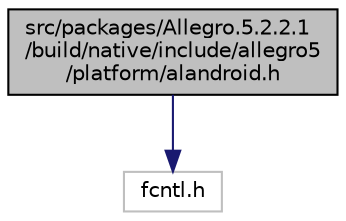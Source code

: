 digraph "src/packages/Allegro.5.2.2.1/build/native/include/allegro5/platform/alandroid.h"
{
  edge [fontname="Helvetica",fontsize="10",labelfontname="Helvetica",labelfontsize="10"];
  node [fontname="Helvetica",fontsize="10",shape=record];
  Node0 [label="src/packages/Allegro.5.2.2.1\l/build/native/include/allegro5\l/platform/alandroid.h",height=0.2,width=0.4,color="black", fillcolor="grey75", style="filled", fontcolor="black"];
  Node0 -> Node1 [color="midnightblue",fontsize="10",style="solid"];
  Node1 [label="fcntl.h",height=0.2,width=0.4,color="grey75", fillcolor="white", style="filled"];
}
